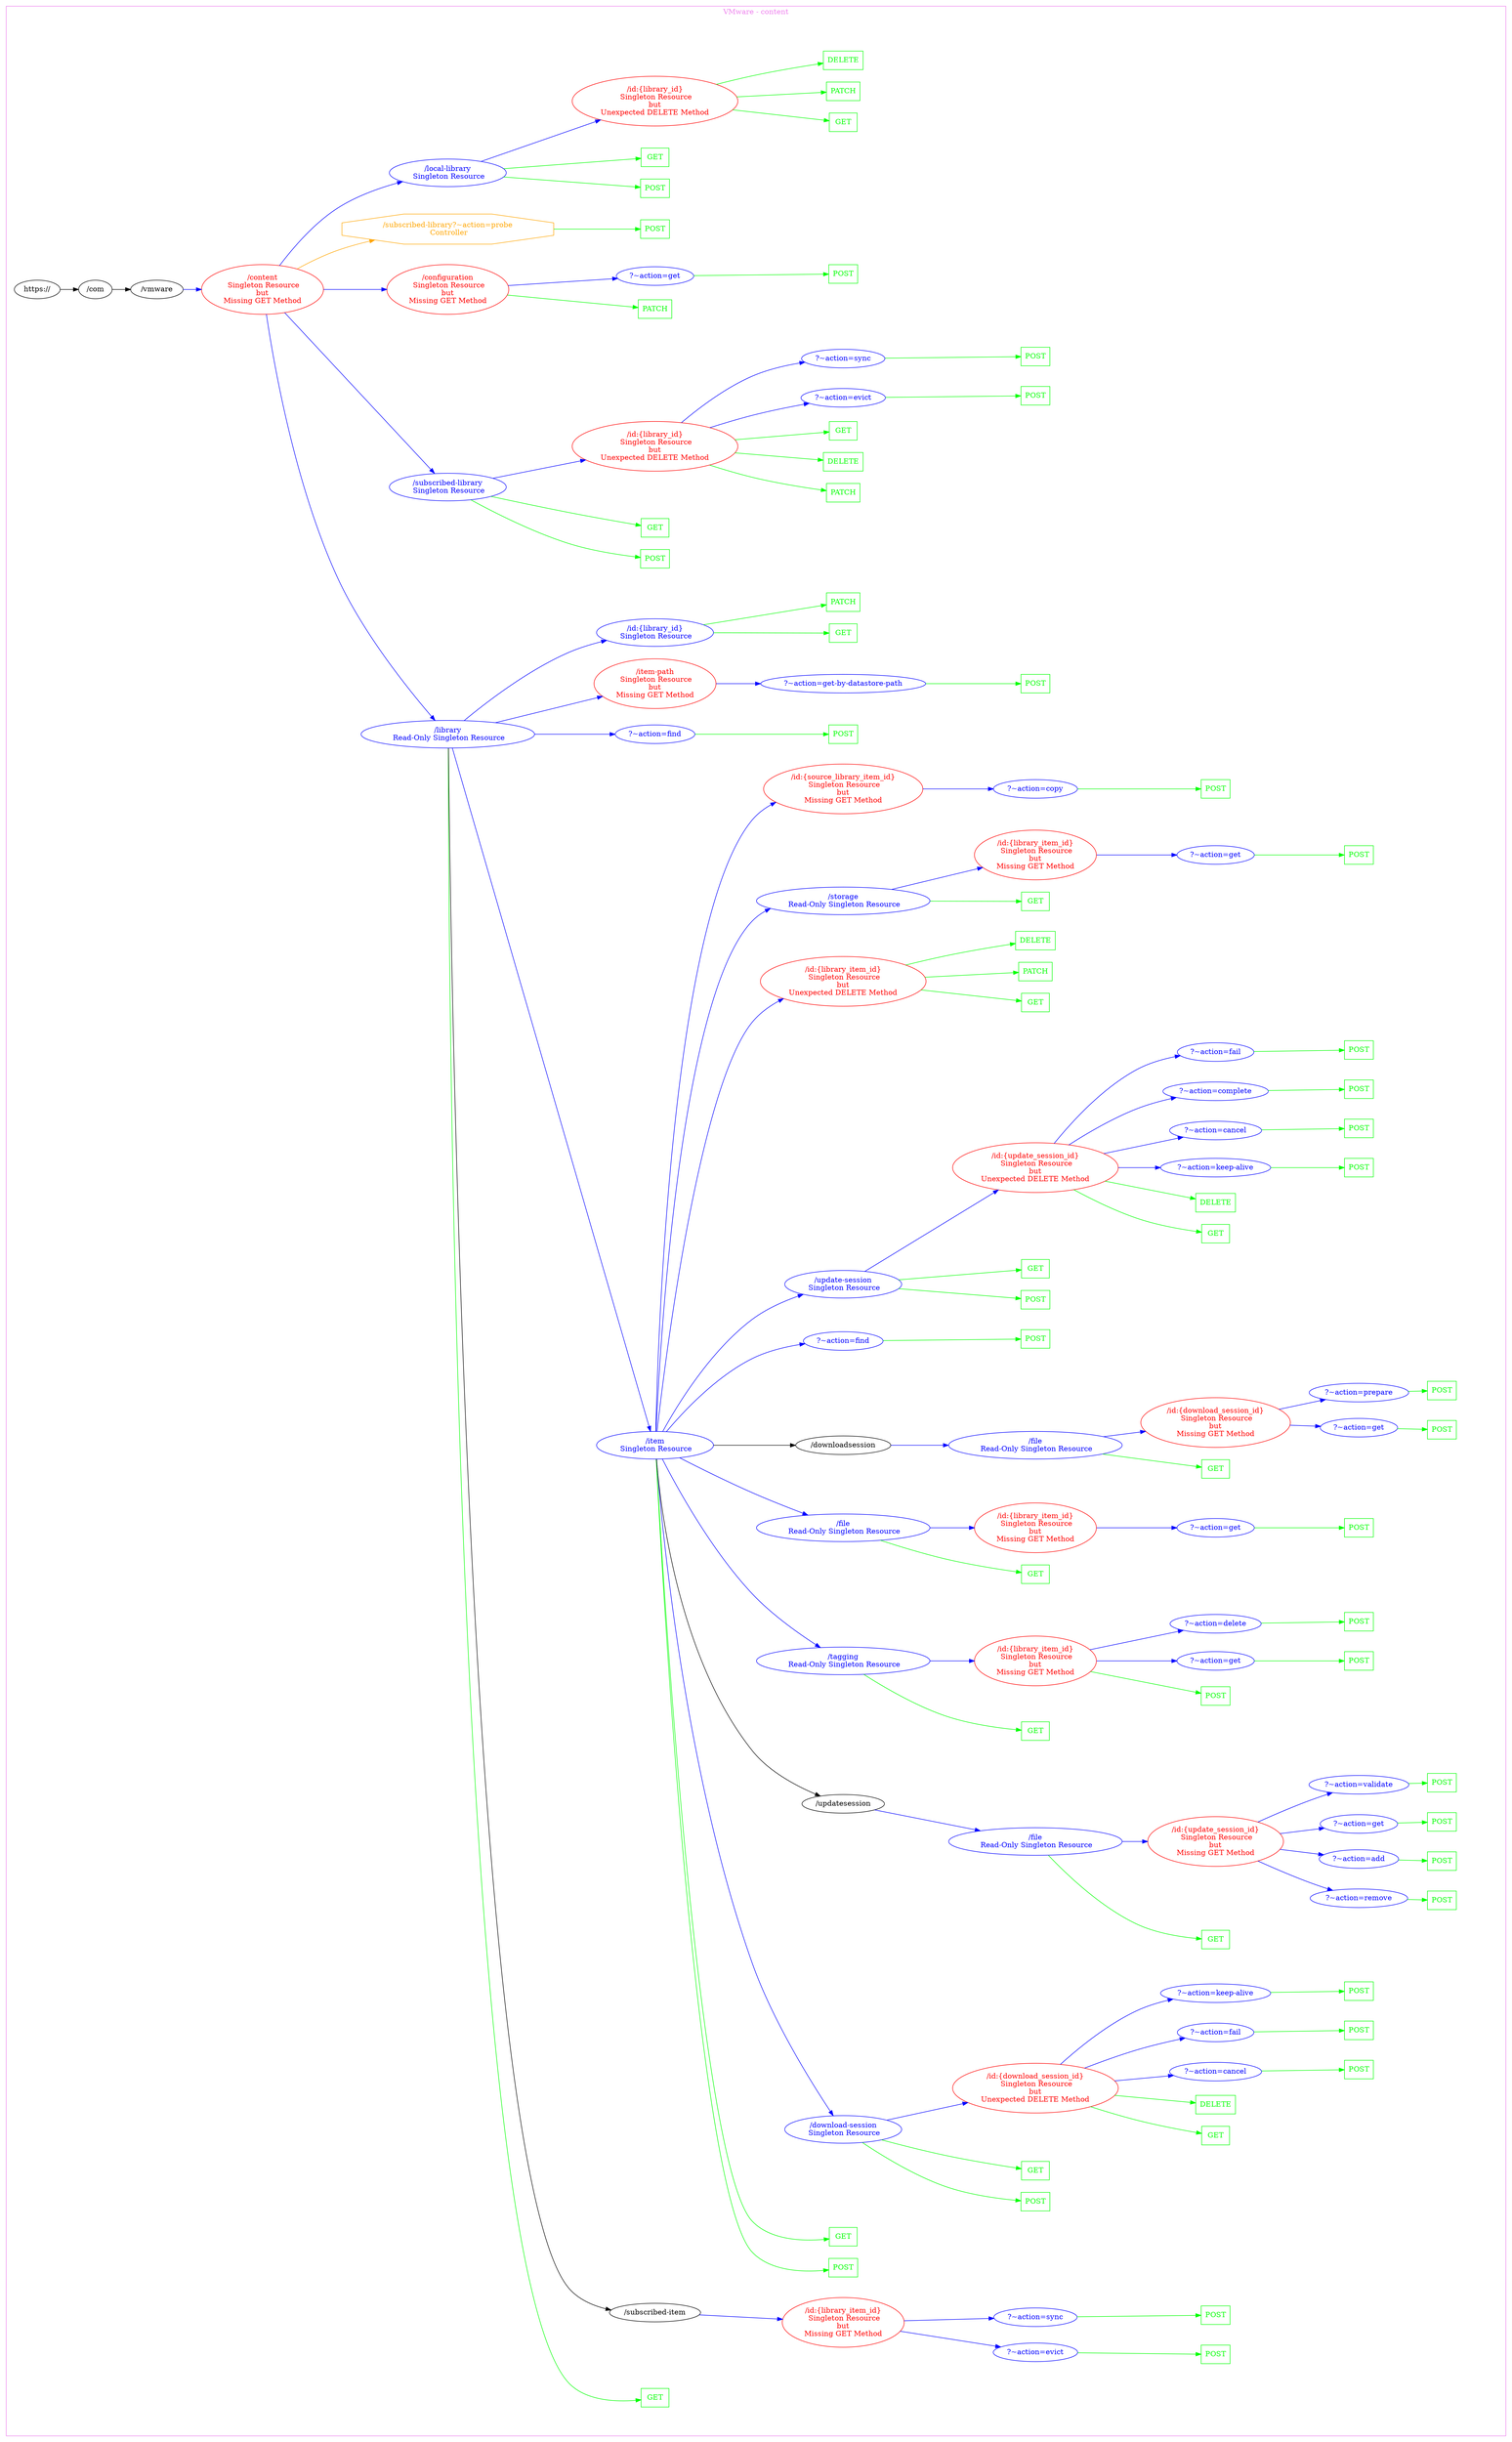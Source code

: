 digraph Cloud_Computing_REST_API {
rankdir="LR";
subgraph cluster_0 {
label="VMware - content"
color=violet
fontcolor=violet
subgraph cluster_1 {
label=""
color=white
fontcolor=white
node1 [label="https://", shape="ellipse", color="black", fontcolor="black"]
node1 -> node2 [color="black", fontcolor="black"]
subgraph cluster_2 {
label=""
color=white
fontcolor=white
node2 [label="/com", shape="ellipse", color="black", fontcolor="black"]
node2 -> node3 [color="black", fontcolor="black"]
subgraph cluster_3 {
label=""
color=white
fontcolor=white
node3 [label="/vmware", shape="ellipse", color="black", fontcolor="black"]
node3 -> node4 [color="blue", fontcolor="blue"]
subgraph cluster_4 {
label=""
color=white
fontcolor=white
node4 [label="/content\n Singleton Resource\nbut\nMissing GET Method", shape="ellipse", color="red", fontcolor="red"]
node4 -> node5 [color="blue", fontcolor="blue"]
subgraph cluster_5 {
label=""
color=white
fontcolor=white
node5 [label="/library\n Read-Only Singleton Resource", shape="ellipse", color="blue", fontcolor="blue"]
node5 -> node6 [color="green", fontcolor="green"]
subgraph cluster_6 {
label=""
color=white
fontcolor=white
node6 [label="GET", shape="box", color="green", fontcolor="green"]
}
node5 -> node7 [color="black", fontcolor="black"]
subgraph cluster_7 {
label=""
color=white
fontcolor=white
node7 [label="/subscribed-item", shape="ellipse", color="black", fontcolor="black"]
node7 -> node8 [color="blue", fontcolor="blue"]
subgraph cluster_8 {
label=""
color=white
fontcolor=white
node8 [label="/id:{library_item_id}\n Singleton Resource\nbut\nMissing GET Method", shape="ellipse", color="red", fontcolor="red"]
node8 -> node9 [color="blue", fontcolor="blue"]
subgraph cluster_9 {
label=""
color=white
fontcolor=white
node9 [label="?~action=evict", shape="ellipse", color="blue", fontcolor="blue"]
node9 -> node10 [color="green", fontcolor="green"]
subgraph cluster_10 {
label=""
color=white
fontcolor=white
node10 [label="POST", shape="box", color="green", fontcolor="green"]
}
}
node8 -> node11 [color="blue", fontcolor="blue"]
subgraph cluster_11 {
label=""
color=white
fontcolor=white
node11 [label="?~action=sync", shape="ellipse", color="blue", fontcolor="blue"]
node11 -> node12 [color="green", fontcolor="green"]
subgraph cluster_12 {
label=""
color=white
fontcolor=white
node12 [label="POST", shape="box", color="green", fontcolor="green"]
}
}
}
}
node5 -> node13 [color="blue", fontcolor="blue"]
subgraph cluster_13 {
label=""
color=white
fontcolor=white
node13 [label="/item\n Singleton Resource", shape="ellipse", color="blue", fontcolor="blue"]
node13 -> node14 [color="green", fontcolor="green"]
subgraph cluster_14 {
label=""
color=white
fontcolor=white
node14 [label="POST", shape="box", color="green", fontcolor="green"]
}
node13 -> node15 [color="green", fontcolor="green"]
subgraph cluster_15 {
label=""
color=white
fontcolor=white
node15 [label="GET", shape="box", color="green", fontcolor="green"]
}
node13 -> node16 [color="blue", fontcolor="blue"]
subgraph cluster_16 {
label=""
color=white
fontcolor=white
node16 [label="/download-session\n Singleton Resource", shape="ellipse", color="blue", fontcolor="blue"]
node16 -> node17 [color="green", fontcolor="green"]
subgraph cluster_17 {
label=""
color=white
fontcolor=white
node17 [label="POST", shape="box", color="green", fontcolor="green"]
}
node16 -> node18 [color="green", fontcolor="green"]
subgraph cluster_18 {
label=""
color=white
fontcolor=white
node18 [label="GET", shape="box", color="green", fontcolor="green"]
}
node16 -> node19 [color="blue", fontcolor="blue"]
subgraph cluster_19 {
label=""
color=white
fontcolor=white
node19 [label="/id:{download_session_id}\n Singleton Resource\nbut\nUnexpected DELETE Method", shape="ellipse", color="red", fontcolor="red"]
node19 -> node20 [color="green", fontcolor="green"]
subgraph cluster_20 {
label=""
color=white
fontcolor=white
node20 [label="GET", shape="box", color="green", fontcolor="green"]
}
node19 -> node21 [color="green", fontcolor="green"]
subgraph cluster_21 {
label=""
color=white
fontcolor=white
node21 [label="DELETE", shape="box", color="green", fontcolor="green"]
}
node19 -> node22 [color="blue", fontcolor="blue"]
subgraph cluster_22 {
label=""
color=white
fontcolor=white
node22 [label="?~action=cancel", shape="ellipse", color="blue", fontcolor="blue"]
node22 -> node23 [color="green", fontcolor="green"]
subgraph cluster_23 {
label=""
color=white
fontcolor=white
node23 [label="POST", shape="box", color="green", fontcolor="green"]
}
}
node19 -> node24 [color="blue", fontcolor="blue"]
subgraph cluster_24 {
label=""
color=white
fontcolor=white
node24 [label="?~action=fail", shape="ellipse", color="blue", fontcolor="blue"]
node24 -> node25 [color="green", fontcolor="green"]
subgraph cluster_25 {
label=""
color=white
fontcolor=white
node25 [label="POST", shape="box", color="green", fontcolor="green"]
}
}
node19 -> node26 [color="blue", fontcolor="blue"]
subgraph cluster_26 {
label=""
color=white
fontcolor=white
node26 [label="?~action=keep-alive", shape="ellipse", color="blue", fontcolor="blue"]
node26 -> node27 [color="green", fontcolor="green"]
subgraph cluster_27 {
label=""
color=white
fontcolor=white
node27 [label="POST", shape="box", color="green", fontcolor="green"]
}
}
}
}
node13 -> node28 [color="black", fontcolor="black"]
subgraph cluster_28 {
label=""
color=white
fontcolor=white
node28 [label="/updatesession", shape="ellipse", color="black", fontcolor="black"]
node28 -> node29 [color="blue", fontcolor="blue"]
subgraph cluster_29 {
label=""
color=white
fontcolor=white
node29 [label="/file\n Read-Only Singleton Resource", shape="ellipse", color="blue", fontcolor="blue"]
node29 -> node30 [color="green", fontcolor="green"]
subgraph cluster_30 {
label=""
color=white
fontcolor=white
node30 [label="GET", shape="box", color="green", fontcolor="green"]
}
node29 -> node31 [color="blue", fontcolor="blue"]
subgraph cluster_31 {
label=""
color=white
fontcolor=white
node31 [label="/id:{update_session_id}\n Singleton Resource\nbut\nMissing GET Method", shape="ellipse", color="red", fontcolor="red"]
node31 -> node32 [color="blue", fontcolor="blue"]
subgraph cluster_32 {
label=""
color=white
fontcolor=white
node32 [label="?~action=remove", shape="ellipse", color="blue", fontcolor="blue"]
node32 -> node33 [color="green", fontcolor="green"]
subgraph cluster_33 {
label=""
color=white
fontcolor=white
node33 [label="POST", shape="box", color="green", fontcolor="green"]
}
}
node31 -> node34 [color="blue", fontcolor="blue"]
subgraph cluster_34 {
label=""
color=white
fontcolor=white
node34 [label="?~action=add", shape="ellipse", color="blue", fontcolor="blue"]
node34 -> node35 [color="green", fontcolor="green"]
subgraph cluster_35 {
label=""
color=white
fontcolor=white
node35 [label="POST", shape="box", color="green", fontcolor="green"]
}
}
node31 -> node36 [color="blue", fontcolor="blue"]
subgraph cluster_36 {
label=""
color=white
fontcolor=white
node36 [label="?~action=get", shape="ellipse", color="blue", fontcolor="blue"]
node36 -> node37 [color="green", fontcolor="green"]
subgraph cluster_37 {
label=""
color=white
fontcolor=white
node37 [label="POST", shape="box", color="green", fontcolor="green"]
}
}
node31 -> node38 [color="blue", fontcolor="blue"]
subgraph cluster_38 {
label=""
color=white
fontcolor=white
node38 [label="?~action=validate", shape="ellipse", color="blue", fontcolor="blue"]
node38 -> node39 [color="green", fontcolor="green"]
subgraph cluster_39 {
label=""
color=white
fontcolor=white
node39 [label="POST", shape="box", color="green", fontcolor="green"]
}
}
}
}
}
node13 -> node40 [color="blue", fontcolor="blue"]
subgraph cluster_40 {
label=""
color=white
fontcolor=white
node40 [label="/tagging\n Read-Only Singleton Resource", shape="ellipse", color="blue", fontcolor="blue"]
node40 -> node41 [color="green", fontcolor="green"]
subgraph cluster_41 {
label=""
color=white
fontcolor=white
node41 [label="GET", shape="box", color="green", fontcolor="green"]
}
node40 -> node42 [color="blue", fontcolor="blue"]
subgraph cluster_42 {
label=""
color=white
fontcolor=white
node42 [label="/id:{library_item_id}\n Singleton Resource\nbut\nMissing GET Method", shape="ellipse", color="red", fontcolor="red"]
node42 -> node43 [color="green", fontcolor="green"]
subgraph cluster_43 {
label=""
color=white
fontcolor=white
node43 [label="POST", shape="box", color="green", fontcolor="green"]
}
node42 -> node44 [color="blue", fontcolor="blue"]
subgraph cluster_44 {
label=""
color=white
fontcolor=white
node44 [label="?~action=get", shape="ellipse", color="blue", fontcolor="blue"]
node44 -> node45 [color="green", fontcolor="green"]
subgraph cluster_45 {
label=""
color=white
fontcolor=white
node45 [label="POST", shape="box", color="green", fontcolor="green"]
}
}
node42 -> node46 [color="blue", fontcolor="blue"]
subgraph cluster_46 {
label=""
color=white
fontcolor=white
node46 [label="?~action=delete", shape="ellipse", color="blue", fontcolor="blue"]
node46 -> node47 [color="green", fontcolor="green"]
subgraph cluster_47 {
label=""
color=white
fontcolor=white
node47 [label="POST", shape="box", color="green", fontcolor="green"]
}
}
}
}
node13 -> node48 [color="blue", fontcolor="blue"]
subgraph cluster_48 {
label=""
color=white
fontcolor=white
node48 [label="/file\n Read-Only Singleton Resource", shape="ellipse", color="blue", fontcolor="blue"]
node48 -> node49 [color="green", fontcolor="green"]
subgraph cluster_49 {
label=""
color=white
fontcolor=white
node49 [label="GET", shape="box", color="green", fontcolor="green"]
}
node48 -> node50 [color="blue", fontcolor="blue"]
subgraph cluster_50 {
label=""
color=white
fontcolor=white
node50 [label="/id:{library_item_id}\n Singleton Resource\nbut\nMissing GET Method", shape="ellipse", color="red", fontcolor="red"]
node50 -> node51 [color="blue", fontcolor="blue"]
subgraph cluster_51 {
label=""
color=white
fontcolor=white
node51 [label="?~action=get", shape="ellipse", color="blue", fontcolor="blue"]
node51 -> node52 [color="green", fontcolor="green"]
subgraph cluster_52 {
label=""
color=white
fontcolor=white
node52 [label="POST", shape="box", color="green", fontcolor="green"]
}
}
}
}
node13 -> node53 [color="black", fontcolor="black"]
subgraph cluster_53 {
label=""
color=white
fontcolor=white
node53 [label="/downloadsession", shape="ellipse", color="black", fontcolor="black"]
node53 -> node54 [color="blue", fontcolor="blue"]
subgraph cluster_54 {
label=""
color=white
fontcolor=white
node54 [label="/file\n Read-Only Singleton Resource", shape="ellipse", color="blue", fontcolor="blue"]
node54 -> node55 [color="green", fontcolor="green"]
subgraph cluster_55 {
label=""
color=white
fontcolor=white
node55 [label="GET", shape="box", color="green", fontcolor="green"]
}
node54 -> node56 [color="blue", fontcolor="blue"]
subgraph cluster_56 {
label=""
color=white
fontcolor=white
node56 [label="/id:{download_session_id}\n Singleton Resource\nbut\nMissing GET Method", shape="ellipse", color="red", fontcolor="red"]
node56 -> node57 [color="blue", fontcolor="blue"]
subgraph cluster_57 {
label=""
color=white
fontcolor=white
node57 [label="?~action=get", shape="ellipse", color="blue", fontcolor="blue"]
node57 -> node58 [color="green", fontcolor="green"]
subgraph cluster_58 {
label=""
color=white
fontcolor=white
node58 [label="POST", shape="box", color="green", fontcolor="green"]
}
}
node56 -> node59 [color="blue", fontcolor="blue"]
subgraph cluster_59 {
label=""
color=white
fontcolor=white
node59 [label="?~action=prepare", shape="ellipse", color="blue", fontcolor="blue"]
node59 -> node60 [color="green", fontcolor="green"]
subgraph cluster_60 {
label=""
color=white
fontcolor=white
node60 [label="POST", shape="box", color="green", fontcolor="green"]
}
}
}
}
}
node13 -> node61 [color="blue", fontcolor="blue"]
subgraph cluster_61 {
label=""
color=white
fontcolor=white
node61 [label="?~action=find", shape="ellipse", color="blue", fontcolor="blue"]
node61 -> node62 [color="green", fontcolor="green"]
subgraph cluster_62 {
label=""
color=white
fontcolor=white
node62 [label="POST", shape="box", color="green", fontcolor="green"]
}
}
node13 -> node63 [color="blue", fontcolor="blue"]
subgraph cluster_63 {
label=""
color=white
fontcolor=white
node63 [label="/update-session\n Singleton Resource", shape="ellipse", color="blue", fontcolor="blue"]
node63 -> node64 [color="green", fontcolor="green"]
subgraph cluster_64 {
label=""
color=white
fontcolor=white
node64 [label="POST", shape="box", color="green", fontcolor="green"]
}
node63 -> node65 [color="green", fontcolor="green"]
subgraph cluster_65 {
label=""
color=white
fontcolor=white
node65 [label="GET", shape="box", color="green", fontcolor="green"]
}
node63 -> node66 [color="blue", fontcolor="blue"]
subgraph cluster_66 {
label=""
color=white
fontcolor=white
node66 [label="/id:{update_session_id}\n Singleton Resource\nbut\nUnexpected DELETE Method", shape="ellipse", color="red", fontcolor="red"]
node66 -> node67 [color="green", fontcolor="green"]
subgraph cluster_67 {
label=""
color=white
fontcolor=white
node67 [label="GET", shape="box", color="green", fontcolor="green"]
}
node66 -> node68 [color="green", fontcolor="green"]
subgraph cluster_68 {
label=""
color=white
fontcolor=white
node68 [label="DELETE", shape="box", color="green", fontcolor="green"]
}
node66 -> node69 [color="blue", fontcolor="blue"]
subgraph cluster_69 {
label=""
color=white
fontcolor=white
node69 [label="?~action=keep-alive", shape="ellipse", color="blue", fontcolor="blue"]
node69 -> node70 [color="green", fontcolor="green"]
subgraph cluster_70 {
label=""
color=white
fontcolor=white
node70 [label="POST", shape="box", color="green", fontcolor="green"]
}
}
node66 -> node71 [color="blue", fontcolor="blue"]
subgraph cluster_71 {
label=""
color=white
fontcolor=white
node71 [label="?~action=cancel", shape="ellipse", color="blue", fontcolor="blue"]
node71 -> node72 [color="green", fontcolor="green"]
subgraph cluster_72 {
label=""
color=white
fontcolor=white
node72 [label="POST", shape="box", color="green", fontcolor="green"]
}
}
node66 -> node73 [color="blue", fontcolor="blue"]
subgraph cluster_73 {
label=""
color=white
fontcolor=white
node73 [label="?~action=complete", shape="ellipse", color="blue", fontcolor="blue"]
node73 -> node74 [color="green", fontcolor="green"]
subgraph cluster_74 {
label=""
color=white
fontcolor=white
node74 [label="POST", shape="box", color="green", fontcolor="green"]
}
}
node66 -> node75 [color="blue", fontcolor="blue"]
subgraph cluster_75 {
label=""
color=white
fontcolor=white
node75 [label="?~action=fail", shape="ellipse", color="blue", fontcolor="blue"]
node75 -> node76 [color="green", fontcolor="green"]
subgraph cluster_76 {
label=""
color=white
fontcolor=white
node76 [label="POST", shape="box", color="green", fontcolor="green"]
}
}
}
}
node13 -> node77 [color="blue", fontcolor="blue"]
subgraph cluster_77 {
label=""
color=white
fontcolor=white
node77 [label="/id:{library_item_id}\n Singleton Resource\nbut\nUnexpected DELETE Method", shape="ellipse", color="red", fontcolor="red"]
node77 -> node78 [color="green", fontcolor="green"]
subgraph cluster_78 {
label=""
color=white
fontcolor=white
node78 [label="GET", shape="box", color="green", fontcolor="green"]
}
node77 -> node79 [color="green", fontcolor="green"]
subgraph cluster_79 {
label=""
color=white
fontcolor=white
node79 [label="PATCH", shape="box", color="green", fontcolor="green"]
}
node77 -> node80 [color="green", fontcolor="green"]
subgraph cluster_80 {
label=""
color=white
fontcolor=white
node80 [label="DELETE", shape="box", color="green", fontcolor="green"]
}
}
node13 -> node81 [color="blue", fontcolor="blue"]
subgraph cluster_81 {
label=""
color=white
fontcolor=white
node81 [label="/storage\n Read-Only Singleton Resource", shape="ellipse", color="blue", fontcolor="blue"]
node81 -> node82 [color="green", fontcolor="green"]
subgraph cluster_82 {
label=""
color=white
fontcolor=white
node82 [label="GET", shape="box", color="green", fontcolor="green"]
}
node81 -> node83 [color="blue", fontcolor="blue"]
subgraph cluster_83 {
label=""
color=white
fontcolor=white
node83 [label="/id:{library_item_id}\n Singleton Resource\nbut\nMissing GET Method", shape="ellipse", color="red", fontcolor="red"]
node83 -> node84 [color="blue", fontcolor="blue"]
subgraph cluster_84 {
label=""
color=white
fontcolor=white
node84 [label="?~action=get", shape="ellipse", color="blue", fontcolor="blue"]
node84 -> node85 [color="green", fontcolor="green"]
subgraph cluster_85 {
label=""
color=white
fontcolor=white
node85 [label="POST", shape="box", color="green", fontcolor="green"]
}
}
}
}
node13 -> node86 [color="blue", fontcolor="blue"]
subgraph cluster_86 {
label=""
color=white
fontcolor=white
node86 [label="/id:{source_library_item_id}\n Singleton Resource\nbut\nMissing GET Method", shape="ellipse", color="red", fontcolor="red"]
node86 -> node87 [color="blue", fontcolor="blue"]
subgraph cluster_87 {
label=""
color=white
fontcolor=white
node87 [label="?~action=copy", shape="ellipse", color="blue", fontcolor="blue"]
node87 -> node88 [color="green", fontcolor="green"]
subgraph cluster_88 {
label=""
color=white
fontcolor=white
node88 [label="POST", shape="box", color="green", fontcolor="green"]
}
}
}
}
node5 -> node89 [color="blue", fontcolor="blue"]
subgraph cluster_89 {
label=""
color=white
fontcolor=white
node89 [label="?~action=find", shape="ellipse", color="blue", fontcolor="blue"]
node89 -> node90 [color="green", fontcolor="green"]
subgraph cluster_90 {
label=""
color=white
fontcolor=white
node90 [label="POST", shape="box", color="green", fontcolor="green"]
}
}
node5 -> node91 [color="blue", fontcolor="blue"]
subgraph cluster_91 {
label=""
color=white
fontcolor=white
node91 [label="/item-path\n Singleton Resource\nbut\nMissing GET Method", shape="ellipse", color="red", fontcolor="red"]
node91 -> node92 [color="blue", fontcolor="blue"]
subgraph cluster_92 {
label=""
color=white
fontcolor=white
node92 [label="?~action=get-by-datastore-path", shape="ellipse", color="blue", fontcolor="blue"]
node92 -> node93 [color="green", fontcolor="green"]
subgraph cluster_93 {
label=""
color=white
fontcolor=white
node93 [label="POST", shape="box", color="green", fontcolor="green"]
}
}
}
node5 -> node94 [color="blue", fontcolor="blue"]
subgraph cluster_94 {
label=""
color=white
fontcolor=white
node94 [label="/id:{library_id}\n Singleton Resource", shape="ellipse", color="blue", fontcolor="blue"]
node94 -> node95 [color="green", fontcolor="green"]
subgraph cluster_95 {
label=""
color=white
fontcolor=white
node95 [label="GET", shape="box", color="green", fontcolor="green"]
}
node94 -> node96 [color="green", fontcolor="green"]
subgraph cluster_96 {
label=""
color=white
fontcolor=white
node96 [label="PATCH", shape="box", color="green", fontcolor="green"]
}
}
}
node4 -> node97 [color="blue", fontcolor="blue"]
subgraph cluster_97 {
label=""
color=white
fontcolor=white
node97 [label="/subscribed-library\n Singleton Resource", shape="ellipse", color="blue", fontcolor="blue"]
node97 -> node98 [color="green", fontcolor="green"]
subgraph cluster_98 {
label=""
color=white
fontcolor=white
node98 [label="POST", shape="box", color="green", fontcolor="green"]
}
node97 -> node99 [color="green", fontcolor="green"]
subgraph cluster_99 {
label=""
color=white
fontcolor=white
node99 [label="GET", shape="box", color="green", fontcolor="green"]
}
node97 -> node100 [color="blue", fontcolor="blue"]
subgraph cluster_100 {
label=""
color=white
fontcolor=white
node100 [label="/id:{library_id}\n Singleton Resource\nbut\nUnexpected DELETE Method", shape="ellipse", color="red", fontcolor="red"]
node100 -> node101 [color="green", fontcolor="green"]
subgraph cluster_101 {
label=""
color=white
fontcolor=white
node101 [label="PATCH", shape="box", color="green", fontcolor="green"]
}
node100 -> node102 [color="green", fontcolor="green"]
subgraph cluster_102 {
label=""
color=white
fontcolor=white
node102 [label="DELETE", shape="box", color="green", fontcolor="green"]
}
node100 -> node103 [color="green", fontcolor="green"]
subgraph cluster_103 {
label=""
color=white
fontcolor=white
node103 [label="GET", shape="box", color="green", fontcolor="green"]
}
node100 -> node104 [color="blue", fontcolor="blue"]
subgraph cluster_104 {
label=""
color=white
fontcolor=white
node104 [label="?~action=evict", shape="ellipse", color="blue", fontcolor="blue"]
node104 -> node105 [color="green", fontcolor="green"]
subgraph cluster_105 {
label=""
color=white
fontcolor=white
node105 [label="POST", shape="box", color="green", fontcolor="green"]
}
}
node100 -> node106 [color="blue", fontcolor="blue"]
subgraph cluster_106 {
label=""
color=white
fontcolor=white
node106 [label="?~action=sync", shape="ellipse", color="blue", fontcolor="blue"]
node106 -> node107 [color="green", fontcolor="green"]
subgraph cluster_107 {
label=""
color=white
fontcolor=white
node107 [label="POST", shape="box", color="green", fontcolor="green"]
}
}
}
}
node4 -> node108 [color="blue", fontcolor="blue"]
subgraph cluster_108 {
label=""
color=white
fontcolor=white
node108 [label="/configuration\n Singleton Resource\nbut\nMissing GET Method", shape="ellipse", color="red", fontcolor="red"]
node108 -> node109 [color="green", fontcolor="green"]
subgraph cluster_109 {
label=""
color=white
fontcolor=white
node109 [label="PATCH", shape="box", color="green", fontcolor="green"]
}
node108 -> node110 [color="blue", fontcolor="blue"]
subgraph cluster_110 {
label=""
color=white
fontcolor=white
node110 [label="?~action=get", shape="ellipse", color="blue", fontcolor="blue"]
node110 -> node111 [color="green", fontcolor="green"]
subgraph cluster_111 {
label=""
color=white
fontcolor=white
node111 [label="POST", shape="box", color="green", fontcolor="green"]
}
}
}
node4 -> node112 [color="orange", fontcolor="orange"]
subgraph cluster_112 {
label=""
color=white
fontcolor=white
node112 [label="/subscribed-library?~action=probe\n Controller", shape="octagon", color="orange", fontcolor="orange"]
node112 -> node113 [color="green", fontcolor="green"]
subgraph cluster_113 {
label=""
color=white
fontcolor=white
node113 [label="POST", shape="box", color="green", fontcolor="green"]
}
}
node4 -> node114 [color="blue", fontcolor="blue"]
subgraph cluster_114 {
label=""
color=white
fontcolor=white
node114 [label="/local-library\n Singleton Resource", shape="ellipse", color="blue", fontcolor="blue"]
node114 -> node115 [color="green", fontcolor="green"]
subgraph cluster_115 {
label=""
color=white
fontcolor=white
node115 [label="POST", shape="box", color="green", fontcolor="green"]
}
node114 -> node116 [color="green", fontcolor="green"]
subgraph cluster_116 {
label=""
color=white
fontcolor=white
node116 [label="GET", shape="box", color="green", fontcolor="green"]
}
node114 -> node117 [color="blue", fontcolor="blue"]
subgraph cluster_117 {
label=""
color=white
fontcolor=white
node117 [label="/id:{library_id}\n Singleton Resource\nbut\nUnexpected DELETE Method", shape="ellipse", color="red", fontcolor="red"]
node117 -> node118 [color="green", fontcolor="green"]
subgraph cluster_118 {
label=""
color=white
fontcolor=white
node118 [label="GET", shape="box", color="green", fontcolor="green"]
}
node117 -> node119 [color="green", fontcolor="green"]
subgraph cluster_119 {
label=""
color=white
fontcolor=white
node119 [label="PATCH", shape="box", color="green", fontcolor="green"]
}
node117 -> node120 [color="green", fontcolor="green"]
subgraph cluster_120 {
label=""
color=white
fontcolor=white
node120 [label="DELETE", shape="box", color="green", fontcolor="green"]
}
}
}
}
}
}
}
}
}
